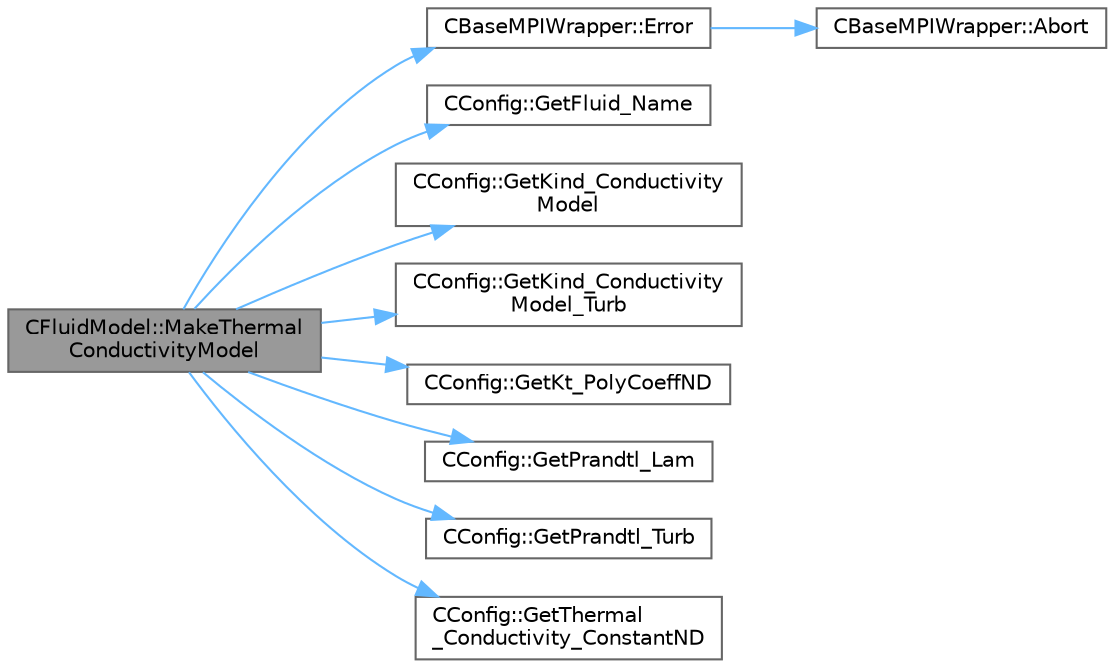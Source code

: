 digraph "CFluidModel::MakeThermalConductivityModel"
{
 // LATEX_PDF_SIZE
  bgcolor="transparent";
  edge [fontname=Helvetica,fontsize=10,labelfontname=Helvetica,labelfontsize=10];
  node [fontname=Helvetica,fontsize=10,shape=box,height=0.2,width=0.4];
  rankdir="LR";
  Node1 [id="Node000001",label="CFluidModel::MakeThermal\lConductivityModel",height=0.2,width=0.4,color="gray40", fillcolor="grey60", style="filled", fontcolor="black",tooltip="Instantiate the right type of conductivity model based on config."];
  Node1 -> Node2 [id="edge1_Node000001_Node000002",color="steelblue1",style="solid",tooltip=" "];
  Node2 [id="Node000002",label="CBaseMPIWrapper::Error",height=0.2,width=0.4,color="grey40", fillcolor="white", style="filled",URL="$classCBaseMPIWrapper.html#a04457c47629bda56704e6a8804833eeb",tooltip=" "];
  Node2 -> Node3 [id="edge2_Node000002_Node000003",color="steelblue1",style="solid",tooltip=" "];
  Node3 [id="Node000003",label="CBaseMPIWrapper::Abort",height=0.2,width=0.4,color="grey40", fillcolor="white", style="filled",URL="$classCBaseMPIWrapper.html#af7297d861dca86b45cf561b6ab642e8f",tooltip=" "];
  Node1 -> Node4 [id="edge3_Node000001_Node000004",color="steelblue1",style="solid",tooltip=" "];
  Node4 [id="Node000004",label="CConfig::GetFluid_Name",height=0.2,width=0.4,color="grey40", fillcolor="white", style="filled",URL="$classCConfig.html#abcea1b740b0b907b5db34c01de6e74d6",tooltip="Returns the name of the fluid we are using in CoolProp."];
  Node1 -> Node5 [id="edge4_Node000001_Node000005",color="steelblue1",style="solid",tooltip=" "];
  Node5 [id="Node000005",label="CConfig::GetKind_Conductivity\lModel",height=0.2,width=0.4,color="grey40", fillcolor="white", style="filled",URL="$classCConfig.html#acd8ad5627f0ef500dddc707b7e298527",tooltip="Get the value of the thermal conductivity model."];
  Node1 -> Node6 [id="edge5_Node000001_Node000006",color="steelblue1",style="solid",tooltip=" "];
  Node6 [id="Node000006",label="CConfig::GetKind_Conductivity\lModel_Turb",height=0.2,width=0.4,color="grey40", fillcolor="white", style="filled",URL="$classCConfig.html#aa7f1bd98e97759c6bf1a5fb1cce7ab49",tooltip="Get the value of the turbulent thermal conductivity model."];
  Node1 -> Node7 [id="edge6_Node000001_Node000007",color="steelblue1",style="solid",tooltip=" "];
  Node7 [id="Node000007",label="CConfig::GetKt_PolyCoeffND",height=0.2,width=0.4,color="grey40", fillcolor="white", style="filled",URL="$classCConfig.html#aafd61b148ed51feef90e5518ed0a0c38",tooltip="Get the temperature polynomial coefficient for thermal conductivity."];
  Node1 -> Node8 [id="edge7_Node000001_Node000008",color="steelblue1",style="solid",tooltip=" "];
  Node8 [id="Node000008",label="CConfig::GetPrandtl_Lam",height=0.2,width=0.4,color="grey40", fillcolor="white", style="filled",URL="$classCConfig.html#a502035c2b049606186e11e01b7df626a",tooltip="Get the value of the laminar Prandtl number."];
  Node1 -> Node9 [id="edge8_Node000001_Node000009",color="steelblue1",style="solid",tooltip=" "];
  Node9 [id="Node000009",label="CConfig::GetPrandtl_Turb",height=0.2,width=0.4,color="grey40", fillcolor="white", style="filled",URL="$classCConfig.html#a4b89ad15fa82f93ca8ccfe945e2c14a7",tooltip="Get the value of the turbulent Prandtl number."];
  Node1 -> Node10 [id="edge9_Node000001_Node000010",color="steelblue1",style="solid",tooltip=" "];
  Node10 [id="Node000010",label="CConfig::GetThermal\l_Conductivity_ConstantND",height=0.2,width=0.4,color="grey40", fillcolor="white", style="filled",URL="$classCConfig.html#a9b6516947c8242185bb1d29e3e5e3854",tooltip="Get the value of the non-dimensional thermal conductivity."];
}
